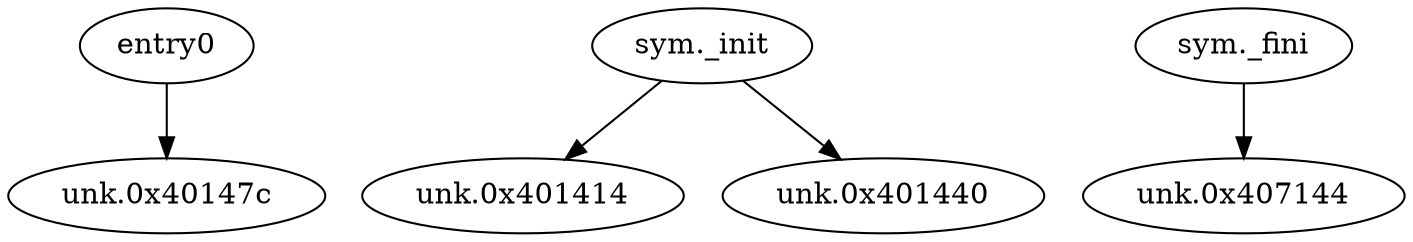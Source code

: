 digraph code {
  "0x00401470" [label="entry0"];
  "0x00401470" -> "0x0040147c";
  "0x0040147c" [label="unk.0x40147c"];
  "0x004013f0" [label="sym._init"];
  "0x004013f0" -> "0x00401414";
  "0x00401414" [label="unk.0x401414"];
  "0x004013f0" -> "0x00401440";
  "0x00401440" [label="unk.0x401440"];
  "0x00407120" [label="sym._fini"];
  "0x00407120" -> "0x00407144";
  "0x00407144" [label="unk.0x407144"];
}